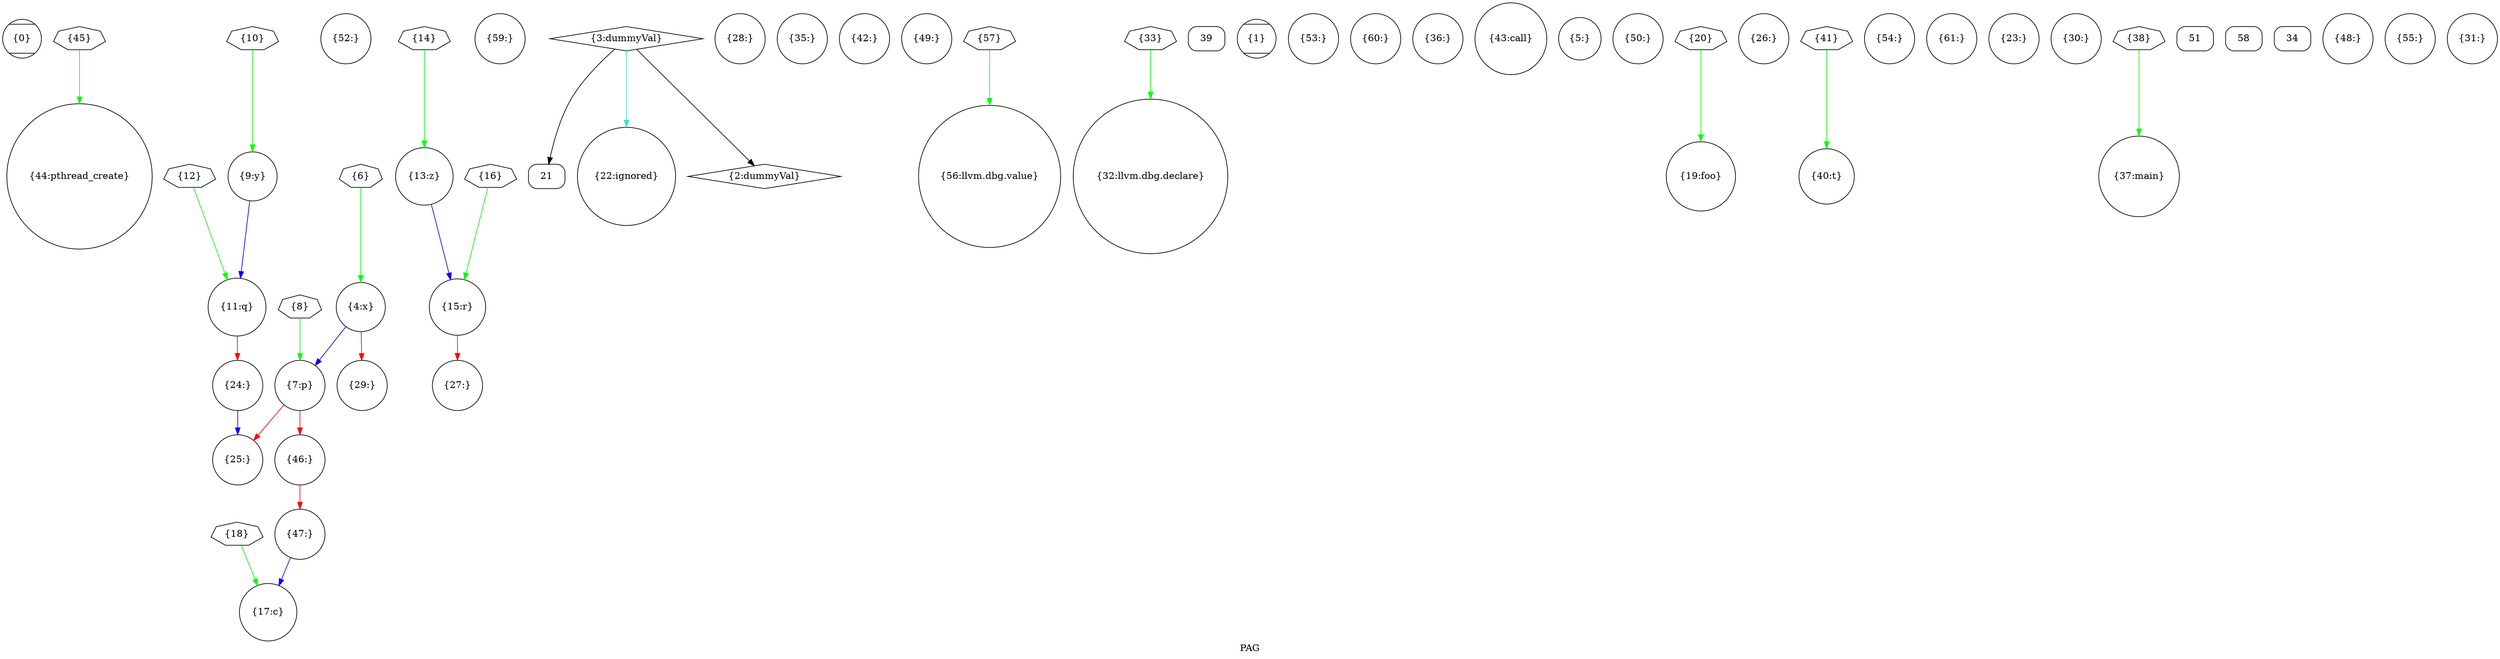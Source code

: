 digraph "PAG" {
	label="PAG";

	Node0x2b37360 [shape=record,shape=Mcircle,label="{0}"];
	Node0x2b4b290 [shape=record,shape=septagon,label="{45}"];
	Node0x2b4b290 -> Node0x2b497f0[color=green];
	Node0x2b389e0 [shape=record,shape=circle,label="{7:p}"];
	Node0x2b389e0 -> Node0x2b49970[color=red];
	Node0x2b389e0 -> Node0x2b392e0[color=red];
	Node0x2b48d70 [shape=record,shape=circle,label="{52:}"];
	Node0x2b4a6f0 [shape=record,shape=septagon,label="{14}"];
	Node0x2b4a6f0 -> Node0x2b39220[color=green];
	Node0x2b38ce0 [shape=record,shape=circle,label="{59:}"];
	Node0x2b4b440 [shape=record,shape=Mrecord,label="{21}"];
	Node0x2b492b0 [shape=record,shape=circle,label="{28:}"];
	Node0x2b38da0 [shape=record,shape=circle,label="{35:}"];
	Node0x2b393a0 [shape=record,shape=circle,label="{42:}"];
	Node0x2b49370 [shape=record,shape=circle,label="{4:x}"];
	Node0x2b49370 -> Node0x2b389e0[color=blue];
	Node0x2b49370 -> Node0x2b48cb0[color=red];
	Node0x2b49130 [shape=record,shape=circle,label="{49:}"];
	Node0x2b48b30 [shape=record,shape=circle,label="{11:q}"];
	Node0x2b48b30 -> Node0x2b49730[color=red];
	Node0x2b48ef0 [shape=record,shape=circle,label="{56:llvm.dbg.value}"];
	Node0x2b4a600 [shape=record,shape=septagon,label="{18}"];
	Node0x2b4a600 -> Node0x2b390a0[color=green];
	Node0x2b49970 [shape=record,shape=circle,label="{25:}"];
	Node0x2b48a70 [shape=record,shape=circle,label="{32:llvm.dbg.declare}"];
	Node0x2b4b680 [shape=record,shape=Mrecord,label="{39}"];
	Node0x2b37830 [shape=record,shape=Mcircle,label="{1}"];
	Node0x2b392e0 [shape=record,shape=circle,label="{46:}"];
	Node0x2b392e0 -> Node0x2b49a30[color=red];
	Node0x2b4a480 [shape=record,shape=septagon,label="{8}"];
	Node0x2b4a480 -> Node0x2b389e0[color=green];
	Node0x2b39520 [shape=record,shape=circle,label="{53:}"];
	Node0x2b498b0 [shape=record,shape=circle,label="{15:r}"];
	Node0x2b498b0 -> Node0x2b49070[color=red];
	Node0x2b49af0 [shape=record,shape=circle,label="{60:}"];
	Node0x2b48bf0 [shape=record,shape=circle,label="{22:ignored}"];
	Node0x2b48cb0 [shape=record,shape=circle,label="{29:}"];
	Node0x2b38aa0 [shape=record,shape=circle,label="{36:}"];
	Node0x2b38f20 [shape=record,shape=circle,label="{43:call}"];
	Node0x2b38b60 [shape=record,shape=circle,label="{5:}"];
	Node0x2b38fe0 [shape=record,shape=circle,label="{50:}"];
	Node0x2b37540 [shape=record,shape=septagon,label="{12}"];
	Node0x2b37540 -> Node0x2b48b30[color=green];
	Node0x2b37630 [shape=record,shape=septagon,label="{57}"];
	Node0x2b37630 -> Node0x2b48ef0[color=green];
	Node0x2b38c20 [shape=record,shape=circle,label="{19:foo}"];
	Node0x2b48fb0 [shape=record,shape=circle,label="{26:}"];
	Node0x2b37450 [shape=record,shape=septagon,label="{33}"];
	Node0x2b37450 -> Node0x2b48a70[color=green];
	Node0x2b49430 [shape=record,shape=circle,label="{40:t}"];
	Node0x2b378f0 [shape=record,shape=diamond,label="{2:dummyVal}"];
	Node0x2b49a30 [shape=record,shape=circle,label="{47:}"];
	Node0x2b49a30 -> Node0x2b390a0[color=blue];
	Node0x2b491f0 [shape=record,shape=circle,label="{9:y}"];
	Node0x2b491f0 -> Node0x2b48b30[color=blue];
	Node0x2b39460 [shape=record,shape=circle,label="{54:}"];
	Node0x2b4b380 [shape=record,shape=septagon,label="{16}"];
	Node0x2b4b380 -> Node0x2b498b0[color=green];
	Node0x2b49670 [shape=record,shape=circle,label="{61:}"];
	Node0x2b495b0 [shape=record,shape=circle,label="{23:}"];
	Node0x2b48e30 [shape=record,shape=circle,label="{30:}"];
	Node0x2b494f0 [shape=record,shape=circle,label="{37:main}"];
	Node0x2b497f0 [shape=record,shape=circle,label="{44:pthread_create}"];
	Node0x2b4b0b0 [shape=record,shape=septagon,label="{6}"];
	Node0x2b4b0b0 -> Node0x2b49370[color=green];
	Node0x2b4b740 [shape=record,shape=Mrecord,label="{51}"];
	Node0x2b39220 [shape=record,shape=circle,label="{13:z}"];
	Node0x2b39220 -> Node0x2b498b0[color=blue];
	Node0x2b4b5c0 [shape=record,shape=Mrecord,label="{58}"];
	Node0x2b4a540 [shape=record,shape=septagon,label="{20}"];
	Node0x2b4a540 -> Node0x2b38c20[color=green];
	Node0x2b49070 [shape=record,shape=circle,label="{27:}"];
	Node0x2b4b500 [shape=record,shape=Mrecord,label="{34}"];
	Node0x2b4b1a0 [shape=record,shape=septagon,label="{41}"];
	Node0x2b4b1a0 -> Node0x2b49430[color=green];
	Node0x2b379b0 [shape=record,shape=diamond,label="{3:dummyVal}"];
	Node0x2b379b0 -> Node0x2b378f0[color=black];
	Node0x2b379b0 -> Node0x2b4b440[color=black];
	Node0x2b379b0 -> Node0x2b48bf0[color=Turquoise];
	Node0x2b49bb0 [shape=record,shape=circle,label="{48:}"];
	Node0x2b37720 [shape=record,shape=septagon,label="{10}"];
	Node0x2b37720 -> Node0x2b491f0[color=green];
	Node0x2b39160 [shape=record,shape=circle,label="{55:}"];
	Node0x2b390a0 [shape=record,shape=circle,label="{17:c}"];
	Node0x2b49730 [shape=record,shape=circle,label="{24:}"];
	Node0x2b49730 -> Node0x2b49970[color=blue];
	Node0x2b38e60 [shape=record,shape=circle,label="{31:}"];
	Node0x2b4afc0 [shape=record,shape=septagon,label="{38}"];
	Node0x2b4afc0 -> Node0x2b494f0[color=green];
}
